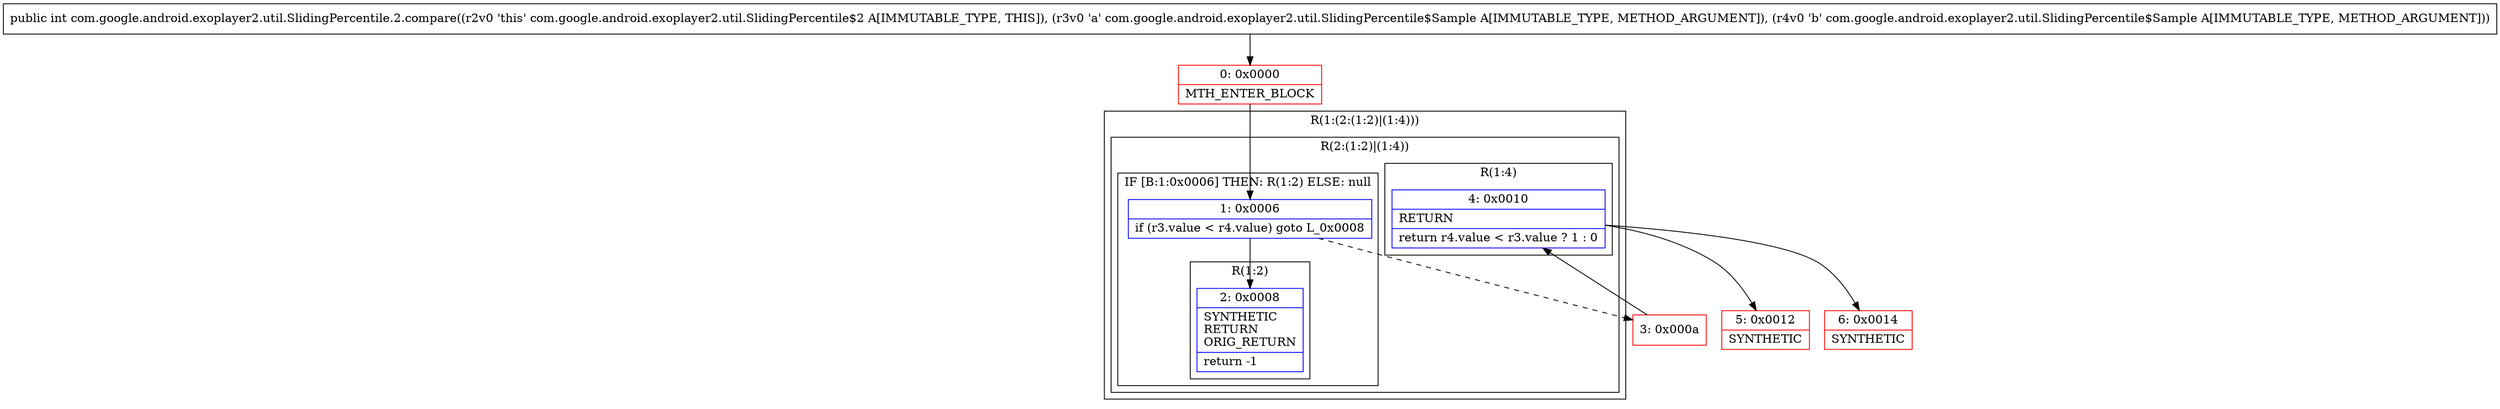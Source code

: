 digraph "CFG forcom.google.android.exoplayer2.util.SlidingPercentile.2.compare(Lcom\/google\/android\/exoplayer2\/util\/SlidingPercentile$Sample;Lcom\/google\/android\/exoplayer2\/util\/SlidingPercentile$Sample;)I" {
subgraph cluster_Region_221849707 {
label = "R(1:(2:(1:2)|(1:4)))";
node [shape=record,color=blue];
subgraph cluster_Region_1428175717 {
label = "R(2:(1:2)|(1:4))";
node [shape=record,color=blue];
subgraph cluster_IfRegion_2131019085 {
label = "IF [B:1:0x0006] THEN: R(1:2) ELSE: null";
node [shape=record,color=blue];
Node_1 [shape=record,label="{1\:\ 0x0006|if (r3.value \< r4.value) goto L_0x0008\l}"];
subgraph cluster_Region_2112940513 {
label = "R(1:2)";
node [shape=record,color=blue];
Node_2 [shape=record,label="{2\:\ 0x0008|SYNTHETIC\lRETURN\lORIG_RETURN\l|return \-1\l}"];
}
}
subgraph cluster_Region_961477700 {
label = "R(1:4)";
node [shape=record,color=blue];
Node_4 [shape=record,label="{4\:\ 0x0010|RETURN\l|return r4.value \< r3.value ? 1 : 0\l}"];
}
}
}
Node_0 [shape=record,color=red,label="{0\:\ 0x0000|MTH_ENTER_BLOCK\l}"];
Node_3 [shape=record,color=red,label="{3\:\ 0x000a}"];
Node_5 [shape=record,color=red,label="{5\:\ 0x0012|SYNTHETIC\l}"];
Node_6 [shape=record,color=red,label="{6\:\ 0x0014|SYNTHETIC\l}"];
MethodNode[shape=record,label="{public int com.google.android.exoplayer2.util.SlidingPercentile.2.compare((r2v0 'this' com.google.android.exoplayer2.util.SlidingPercentile$2 A[IMMUTABLE_TYPE, THIS]), (r3v0 'a' com.google.android.exoplayer2.util.SlidingPercentile$Sample A[IMMUTABLE_TYPE, METHOD_ARGUMENT]), (r4v0 'b' com.google.android.exoplayer2.util.SlidingPercentile$Sample A[IMMUTABLE_TYPE, METHOD_ARGUMENT])) }"];
MethodNode -> Node_0;
Node_1 -> Node_2;
Node_1 -> Node_3[style=dashed];
Node_4 -> Node_5;
Node_4 -> Node_6;
Node_0 -> Node_1;
Node_3 -> Node_4;
}

